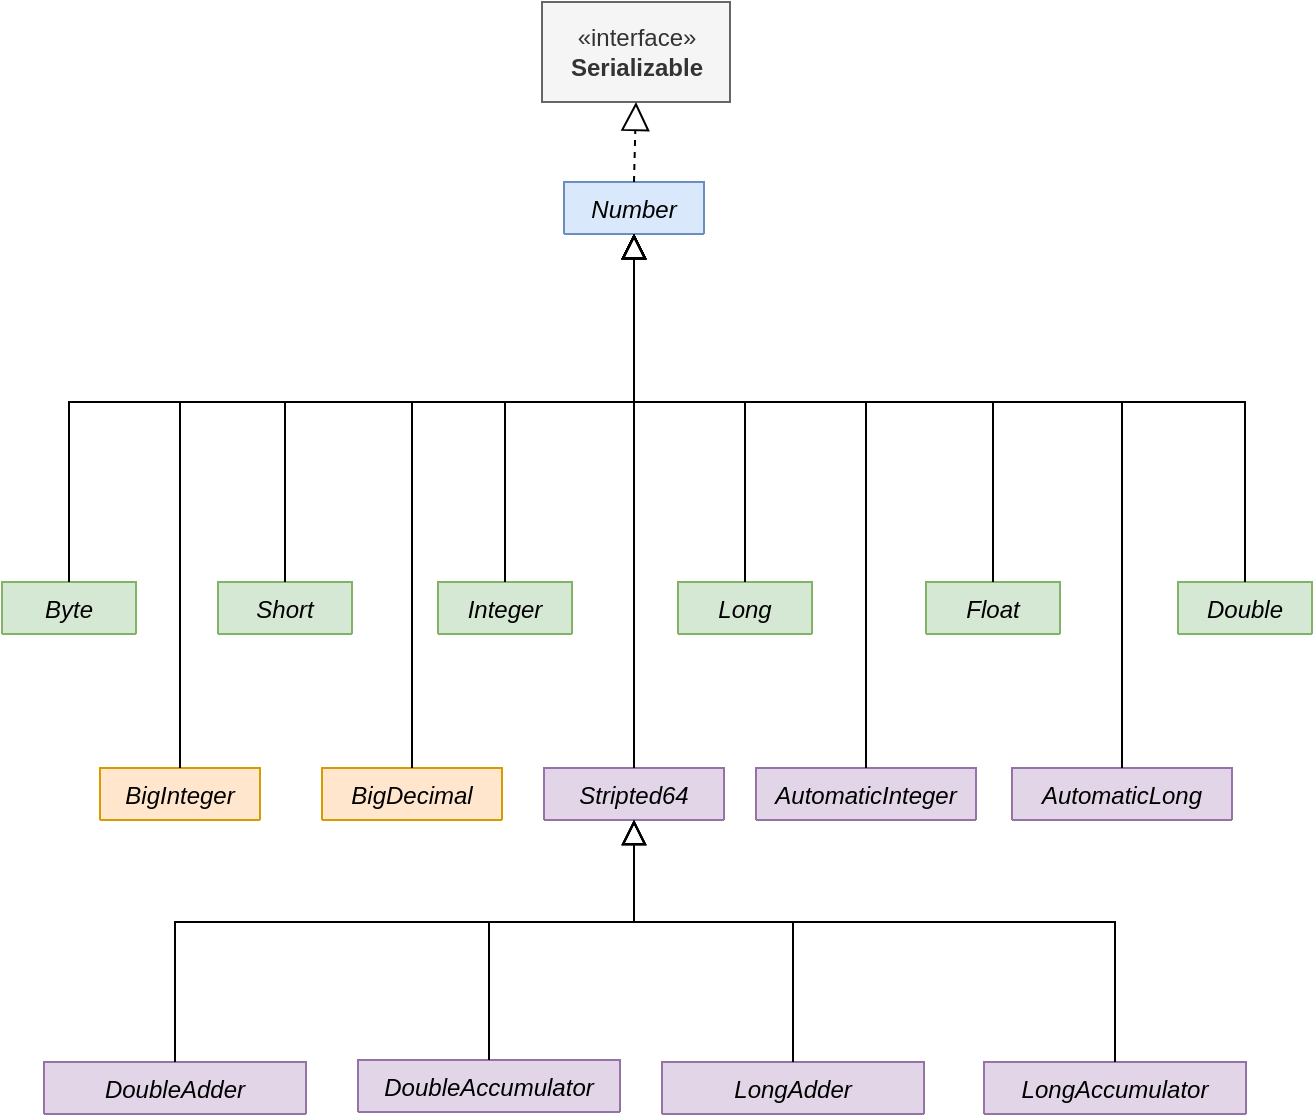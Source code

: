 <mxfile version="20.5.2" type="github">
  <diagram id="C5RBs43oDa-KdzZeNtuy" name="Page-1">
    <mxGraphModel dx="946" dy="532" grid="1" gridSize="10" guides="1" tooltips="1" connect="1" arrows="1" fold="1" page="1" pageScale="1" pageWidth="827" pageHeight="1169" math="0" shadow="0">
      <root>
        <mxCell id="WIyWlLk6GJQsqaUBKTNV-0" />
        <mxCell id="WIyWlLk6GJQsqaUBKTNV-1" parent="WIyWlLk6GJQsqaUBKTNV-0" />
        <mxCell id="pLFm1Ss5g1nG4RSj5yaK-2" value="Number" style="swimlane;fontStyle=2;align=center;verticalAlign=top;childLayout=stackLayout;horizontal=1;startSize=30;horizontalStack=0;resizeParent=1;resizeLast=0;collapsible=1;marginBottom=0;rounded=0;shadow=0;strokeWidth=1;fillColor=#dae8fc;strokeColor=#6c8ebf;" parent="WIyWlLk6GJQsqaUBKTNV-1" vertex="1" collapsed="1">
          <mxGeometry x="330" y="230" width="70" height="26" as="geometry">
            <mxRectangle x="295" y="222" width="120" height="88" as="alternateBounds" />
          </mxGeometry>
        </mxCell>
        <mxCell id="pLFm1Ss5g1nG4RSj5yaK-6" value="Byte" style="swimlane;fontStyle=2;align=center;verticalAlign=top;childLayout=stackLayout;horizontal=1;startSize=26;horizontalStack=0;resizeParent=1;resizeLast=0;collapsible=1;marginBottom=0;rounded=0;shadow=0;strokeWidth=1;fillColor=#d5e8d4;strokeColor=#82b366;" parent="WIyWlLk6GJQsqaUBKTNV-1" vertex="1" collapsed="1">
          <mxGeometry x="49" y="430" width="67" height="26" as="geometry">
            <mxRectangle x="280" y="370" width="70" height="48" as="alternateBounds" />
          </mxGeometry>
        </mxCell>
        <mxCell id="pLFm1Ss5g1nG4RSj5yaK-9" value="Short" style="swimlane;fontStyle=2;align=center;verticalAlign=top;childLayout=stackLayout;horizontal=1;startSize=26;horizontalStack=0;resizeParent=1;resizeLast=0;collapsible=1;marginBottom=0;rounded=0;shadow=0;strokeWidth=1;fillColor=#d5e8d4;strokeColor=#82b366;swimlaneLine=1;" parent="WIyWlLk6GJQsqaUBKTNV-1" vertex="1" collapsed="1">
          <mxGeometry x="157" y="430" width="67" height="26" as="geometry">
            <mxRectangle x="280" y="370" width="70" height="48" as="alternateBounds" />
          </mxGeometry>
        </mxCell>
        <mxCell id="pLFm1Ss5g1nG4RSj5yaK-11" value="Integer" style="swimlane;fontStyle=2;align=center;verticalAlign=top;childLayout=stackLayout;horizontal=1;startSize=26;horizontalStack=0;resizeParent=1;resizeLast=0;collapsible=1;marginBottom=0;rounded=0;shadow=0;strokeWidth=1;fillColor=#d5e8d4;strokeColor=#82b366;" parent="WIyWlLk6GJQsqaUBKTNV-1" vertex="1" collapsed="1">
          <mxGeometry x="267" y="430" width="67" height="26" as="geometry">
            <mxRectangle x="280" y="370" width="70" height="48" as="alternateBounds" />
          </mxGeometry>
        </mxCell>
        <mxCell id="pLFm1Ss5g1nG4RSj5yaK-12" value="Long" style="swimlane;fontStyle=2;align=center;verticalAlign=top;childLayout=stackLayout;horizontal=1;startSize=26;horizontalStack=0;resizeParent=1;resizeLast=0;collapsible=1;marginBottom=0;rounded=0;shadow=0;strokeWidth=1;fillColor=#d5e8d4;strokeColor=#82b366;" parent="WIyWlLk6GJQsqaUBKTNV-1" vertex="1" collapsed="1">
          <mxGeometry x="387" y="430" width="67" height="26" as="geometry">
            <mxRectangle x="387" y="430" width="70" height="48" as="alternateBounds" />
          </mxGeometry>
        </mxCell>
        <mxCell id="pLFm1Ss5g1nG4RSj5yaK-13" value="Float" style="swimlane;fontStyle=2;align=center;verticalAlign=top;childLayout=stackLayout;horizontal=1;startSize=26;horizontalStack=0;resizeParent=1;resizeLast=0;collapsible=1;marginBottom=0;rounded=0;shadow=0;strokeWidth=1;fillColor=#d5e8d4;strokeColor=#82b366;" parent="WIyWlLk6GJQsqaUBKTNV-1" vertex="1" collapsed="1">
          <mxGeometry x="511" y="430" width="67" height="26" as="geometry">
            <mxRectangle x="280" y="370" width="70" height="48" as="alternateBounds" />
          </mxGeometry>
        </mxCell>
        <mxCell id="pLFm1Ss5g1nG4RSj5yaK-14" value="Double" style="swimlane;fontStyle=2;align=center;verticalAlign=top;childLayout=stackLayout;horizontal=1;startSize=26;horizontalStack=0;resizeParent=1;resizeLast=0;collapsible=1;marginBottom=0;rounded=0;shadow=0;strokeWidth=1;fillColor=#d5e8d4;strokeColor=#82b366;" parent="WIyWlLk6GJQsqaUBKTNV-1" vertex="1" collapsed="1">
          <mxGeometry x="637" y="430" width="67" height="26" as="geometry">
            <mxRectangle x="280" y="370" width="70" height="48" as="alternateBounds" />
          </mxGeometry>
        </mxCell>
        <mxCell id="pLFm1Ss5g1nG4RSj5yaK-15" value="" style="endArrow=block;endSize=10;endFill=0;shadow=0;strokeWidth=1;rounded=0;edgeStyle=elbowEdgeStyle;elbow=vertical;entryX=0.5;entryY=1;entryDx=0;entryDy=0;exitX=0.5;exitY=0;exitDx=0;exitDy=0;" parent="WIyWlLk6GJQsqaUBKTNV-1" source="pLFm1Ss5g1nG4RSj5yaK-11" target="pLFm1Ss5g1nG4RSj5yaK-2" edge="1">
          <mxGeometry width="160" relative="1" as="geometry">
            <mxPoint x="310" y="420" as="sourcePoint" />
            <mxPoint x="365" y="336" as="targetPoint" />
            <Array as="points">
              <mxPoint x="350" y="340" />
            </Array>
          </mxGeometry>
        </mxCell>
        <mxCell id="pLFm1Ss5g1nG4RSj5yaK-16" value="" style="endArrow=block;endSize=10;endFill=0;shadow=0;strokeWidth=1;rounded=0;edgeStyle=elbowEdgeStyle;elbow=vertical;exitX=0.5;exitY=0;exitDx=0;exitDy=0;entryX=0.5;entryY=1;entryDx=0;entryDy=0;" parent="WIyWlLk6GJQsqaUBKTNV-1" source="pLFm1Ss5g1nG4RSj5yaK-12" target="pLFm1Ss5g1nG4RSj5yaK-2" edge="1">
          <mxGeometry width="160" relative="1" as="geometry">
            <mxPoint x="320.5" y="440" as="sourcePoint" />
            <mxPoint x="360" y="330" as="targetPoint" />
            <Array as="points">
              <mxPoint x="400" y="340" />
            </Array>
          </mxGeometry>
        </mxCell>
        <mxCell id="pLFm1Ss5g1nG4RSj5yaK-17" value="" style="endArrow=block;endSize=10;endFill=0;shadow=0;strokeWidth=1;rounded=0;edgeStyle=elbowEdgeStyle;elbow=vertical;exitX=0.5;exitY=0;exitDx=0;exitDy=0;entryX=0.5;entryY=1;entryDx=0;entryDy=0;" parent="WIyWlLk6GJQsqaUBKTNV-1" source="pLFm1Ss5g1nG4RSj5yaK-13" target="pLFm1Ss5g1nG4RSj5yaK-2" edge="1">
          <mxGeometry width="160" relative="1" as="geometry">
            <mxPoint x="420.5" y="440" as="sourcePoint" />
            <mxPoint x="365" y="336" as="targetPoint" />
            <Array as="points">
              <mxPoint x="460" y="340" />
            </Array>
          </mxGeometry>
        </mxCell>
        <mxCell id="pLFm1Ss5g1nG4RSj5yaK-18" value="" style="endArrow=block;endSize=10;endFill=0;shadow=0;strokeWidth=1;rounded=0;edgeStyle=elbowEdgeStyle;elbow=vertical;exitX=0.5;exitY=0;exitDx=0;exitDy=0;entryX=0.5;entryY=1;entryDx=0;entryDy=0;" parent="WIyWlLk6GJQsqaUBKTNV-1" source="pLFm1Ss5g1nG4RSj5yaK-14" target="pLFm1Ss5g1nG4RSj5yaK-2" edge="1">
          <mxGeometry width="160" relative="1" as="geometry">
            <mxPoint x="530.5" y="440" as="sourcePoint" />
            <mxPoint x="360" y="330" as="targetPoint" />
            <Array as="points">
              <mxPoint x="510" y="340" />
            </Array>
          </mxGeometry>
        </mxCell>
        <mxCell id="wzh3kh-bKe-XAfiuhADE-0" value="«interface»&lt;br&gt;&lt;b&gt;Serializable&lt;/b&gt;" style="html=1;fillColor=#f5f5f5;fontColor=#333333;strokeColor=#666666;" parent="WIyWlLk6GJQsqaUBKTNV-1" vertex="1">
          <mxGeometry x="319" y="140" width="94" height="50" as="geometry" />
        </mxCell>
        <mxCell id="wzh3kh-bKe-XAfiuhADE-1" value="" style="endArrow=block;dashed=1;endFill=0;endSize=12;html=1;rounded=0;fontColor=#FFFFFF;exitX=0.5;exitY=0;exitDx=0;exitDy=0;entryX=0.5;entryY=1;entryDx=0;entryDy=0;" parent="WIyWlLk6GJQsqaUBKTNV-1" source="pLFm1Ss5g1nG4RSj5yaK-2" target="wzh3kh-bKe-XAfiuhADE-0" edge="1">
          <mxGeometry width="160" relative="1" as="geometry">
            <mxPoint x="330" y="280" as="sourcePoint" />
            <mxPoint x="490" y="280" as="targetPoint" />
          </mxGeometry>
        </mxCell>
        <mxCell id="8" value="BigInteger" style="swimlane;fontStyle=2;align=center;verticalAlign=top;childLayout=stackLayout;horizontal=1;startSize=26;horizontalStack=0;resizeParent=1;resizeLast=0;collapsible=1;marginBottom=0;rounded=0;shadow=0;strokeWidth=1;fillColor=#ffe6cc;strokeColor=#d79b00;" parent="WIyWlLk6GJQsqaUBKTNV-1" vertex="1" collapsed="1">
          <mxGeometry x="98" y="523" width="80" height="26" as="geometry">
            <mxRectangle x="280" y="370" width="70" height="48" as="alternateBounds" />
          </mxGeometry>
        </mxCell>
        <mxCell id="9" value="BigDecimal" style="swimlane;fontStyle=2;align=center;verticalAlign=top;childLayout=stackLayout;horizontal=1;startSize=26;horizontalStack=0;resizeParent=1;resizeLast=0;collapsible=1;marginBottom=0;rounded=0;shadow=0;strokeWidth=1;fillColor=#ffe6cc;strokeColor=#d79b00;" parent="WIyWlLk6GJQsqaUBKTNV-1" vertex="1" collapsed="1">
          <mxGeometry x="209" y="523" width="90" height="26" as="geometry">
            <mxRectangle x="280" y="370" width="70" height="48" as="alternateBounds" />
          </mxGeometry>
        </mxCell>
        <mxCell id="12" value="" style="endArrow=block;endSize=10;endFill=0;shadow=0;strokeWidth=1;rounded=0;edgeStyle=elbowEdgeStyle;elbow=vertical;entryX=0.5;entryY=1;entryDx=0;entryDy=0;exitX=0.5;exitY=0;exitDx=0;exitDy=0;" parent="WIyWlLk6GJQsqaUBKTNV-1" source="9" target="pLFm1Ss5g1nG4RSj5yaK-2" edge="1">
          <mxGeometry width="160" relative="1" as="geometry">
            <mxPoint x="373" y="520" as="sourcePoint" />
            <mxPoint x="405" y="266" as="targetPoint" />
            <Array as="points">
              <mxPoint x="360" y="340" />
              <mxPoint x="360" y="420" />
              <mxPoint x="360" y="400" />
              <mxPoint x="360" y="350" />
            </Array>
          </mxGeometry>
        </mxCell>
        <mxCell id="13" value="" style="endArrow=block;endSize=10;endFill=0;shadow=0;strokeWidth=1;rounded=0;edgeStyle=elbowEdgeStyle;elbow=vertical;entryX=0.5;entryY=1;entryDx=0;entryDy=0;exitX=0.5;exitY=0;exitDx=0;exitDy=0;" parent="WIyWlLk6GJQsqaUBKTNV-1" source="8" target="pLFm1Ss5g1nG4RSj5yaK-2" edge="1">
          <mxGeometry width="160" relative="1" as="geometry">
            <mxPoint x="360.5" y="533" as="sourcePoint" />
            <mxPoint x="405" y="266" as="targetPoint" />
            <Array as="points">
              <mxPoint x="320" y="340" />
              <mxPoint x="370" y="430" />
              <mxPoint x="370" y="410" />
              <mxPoint x="370" y="360" />
            </Array>
          </mxGeometry>
        </mxCell>
        <mxCell id="17" value="" style="endArrow=block;endSize=10;endFill=0;shadow=0;strokeWidth=1;rounded=0;edgeStyle=elbowEdgeStyle;elbow=vertical;entryX=0.5;entryY=1;entryDx=0;entryDy=0;exitX=0.5;exitY=0;exitDx=0;exitDy=0;" parent="WIyWlLk6GJQsqaUBKTNV-1" source="pLFm1Ss5g1nG4RSj5yaK-9" target="pLFm1Ss5g1nG4RSj5yaK-2" edge="1">
          <mxGeometry width="160" relative="1" as="geometry">
            <mxPoint x="251" y="533" as="sourcePoint" />
            <mxPoint x="375" y="266" as="targetPoint" />
            <Array as="points">
              <mxPoint x="290" y="340" />
              <mxPoint x="380" y="440" />
              <mxPoint x="380" y="420" />
              <mxPoint x="380" y="370" />
            </Array>
          </mxGeometry>
        </mxCell>
        <mxCell id="18" value="" style="endArrow=block;endSize=10;endFill=0;shadow=0;strokeWidth=1;rounded=0;edgeStyle=elbowEdgeStyle;elbow=vertical;entryX=0.5;entryY=1;entryDx=0;entryDy=0;exitX=0.5;exitY=0;exitDx=0;exitDy=0;" parent="WIyWlLk6GJQsqaUBKTNV-1" source="pLFm1Ss5g1nG4RSj5yaK-6" target="pLFm1Ss5g1nG4RSj5yaK-2" edge="1">
          <mxGeometry width="160" relative="1" as="geometry">
            <mxPoint x="210.5" y="440.0" as="sourcePoint" />
            <mxPoint x="375" y="266" as="targetPoint" />
            <Array as="points">
              <mxPoint x="160" y="340" />
              <mxPoint x="300" y="350" />
              <mxPoint x="390" y="450" />
              <mxPoint x="390" y="430" />
              <mxPoint x="390" y="380" />
            </Array>
          </mxGeometry>
        </mxCell>
        <mxCell id="19" value="Stripted64" style="swimlane;fontStyle=2;align=center;verticalAlign=top;childLayout=stackLayout;horizontal=1;startSize=26;horizontalStack=0;resizeParent=1;resizeLast=0;collapsible=1;marginBottom=0;rounded=0;shadow=0;strokeWidth=1;fillColor=#e1d5e7;strokeColor=#9673a6;" parent="WIyWlLk6GJQsqaUBKTNV-1" vertex="1" collapsed="1">
          <mxGeometry x="320" y="523" width="90" height="26" as="geometry">
            <mxRectangle x="280" y="370" width="70" height="48" as="alternateBounds" />
          </mxGeometry>
        </mxCell>
        <mxCell id="20" value="AutomaticInteger" style="swimlane;fontStyle=2;align=center;verticalAlign=top;childLayout=stackLayout;horizontal=1;startSize=26;horizontalStack=0;resizeParent=1;resizeLast=0;collapsible=1;marginBottom=0;rounded=0;shadow=0;strokeWidth=1;fillColor=#e1d5e7;strokeColor=#9673a6;" parent="WIyWlLk6GJQsqaUBKTNV-1" vertex="1" collapsed="1">
          <mxGeometry x="426" y="523" width="110" height="26" as="geometry">
            <mxRectangle x="280" y="370" width="70" height="48" as="alternateBounds" />
          </mxGeometry>
        </mxCell>
        <mxCell id="21" value="AutomaticLong" style="swimlane;fontStyle=2;align=center;verticalAlign=top;childLayout=stackLayout;horizontal=1;startSize=26;horizontalStack=0;resizeParent=1;resizeLast=0;collapsible=1;marginBottom=0;rounded=0;shadow=0;strokeWidth=1;fillColor=#e1d5e7;strokeColor=#9673a6;" parent="WIyWlLk6GJQsqaUBKTNV-1" vertex="1" collapsed="1">
          <mxGeometry x="554" y="523" width="110" height="26" as="geometry">
            <mxRectangle x="280" y="370" width="70" height="48" as="alternateBounds" />
          </mxGeometry>
        </mxCell>
        <mxCell id="22" value="" style="endArrow=block;endSize=10;endFill=0;shadow=0;strokeWidth=1;rounded=0;edgeStyle=elbowEdgeStyle;elbow=vertical;entryX=0.5;entryY=1;entryDx=0;entryDy=0;exitX=0.5;exitY=0;exitDx=0;exitDy=0;" parent="WIyWlLk6GJQsqaUBKTNV-1" source="19" target="pLFm1Ss5g1nG4RSj5yaK-2" edge="1">
          <mxGeometry width="160" relative="1" as="geometry">
            <mxPoint x="320.5" y="440.0" as="sourcePoint" />
            <mxPoint x="375" y="266" as="targetPoint" />
            <Array as="points">
              <mxPoint x="360" y="350" />
            </Array>
          </mxGeometry>
        </mxCell>
        <mxCell id="23" value="" style="endArrow=block;endSize=10;endFill=0;shadow=0;strokeWidth=1;rounded=0;edgeStyle=elbowEdgeStyle;elbow=vertical;entryX=0.5;entryY=1;entryDx=0;entryDy=0;exitX=0.5;exitY=0;exitDx=0;exitDy=0;" parent="WIyWlLk6GJQsqaUBKTNV-1" source="20" target="pLFm1Ss5g1nG4RSj5yaK-2" edge="1">
          <mxGeometry width="160" relative="1" as="geometry">
            <mxPoint x="375" y="533" as="sourcePoint" />
            <mxPoint x="375" y="266" as="targetPoint" />
            <Array as="points">
              <mxPoint x="420" y="340" />
            </Array>
          </mxGeometry>
        </mxCell>
        <mxCell id="24" value="" style="endArrow=block;endSize=10;endFill=0;shadow=0;strokeWidth=1;rounded=0;edgeStyle=elbowEdgeStyle;elbow=vertical;entryX=0.5;entryY=1;entryDx=0;entryDy=0;exitX=0.5;exitY=0;exitDx=0;exitDy=0;" parent="WIyWlLk6GJQsqaUBKTNV-1" source="21" target="pLFm1Ss5g1nG4RSj5yaK-2" edge="1">
          <mxGeometry width="160" relative="1" as="geometry">
            <mxPoint x="491" y="533" as="sourcePoint" />
            <mxPoint x="375" y="266" as="targetPoint" />
            <Array as="points">
              <mxPoint x="490" y="340" />
            </Array>
          </mxGeometry>
        </mxCell>
        <mxCell id="25" value="DoubleAdder" style="swimlane;fontStyle=2;align=center;verticalAlign=top;childLayout=stackLayout;horizontal=1;startSize=26;horizontalStack=0;resizeParent=1;resizeLast=0;collapsible=1;marginBottom=0;rounded=0;shadow=0;strokeWidth=1;fillColor=#e1d5e7;strokeColor=#9673a6;" parent="WIyWlLk6GJQsqaUBKTNV-1" vertex="1" collapsed="1">
          <mxGeometry x="70" y="670" width="131" height="26" as="geometry">
            <mxRectangle x="280" y="370" width="70" height="48" as="alternateBounds" />
          </mxGeometry>
        </mxCell>
        <mxCell id="26" value="DoubleAccumulator" style="swimlane;fontStyle=2;align=center;verticalAlign=top;childLayout=stackLayout;horizontal=1;startSize=26;horizontalStack=0;resizeParent=1;resizeLast=0;collapsible=1;marginBottom=0;rounded=0;shadow=0;strokeWidth=1;fillColor=#e1d5e7;strokeColor=#9673a6;" parent="WIyWlLk6GJQsqaUBKTNV-1" vertex="1" collapsed="1">
          <mxGeometry x="227" y="669" width="131" height="26" as="geometry">
            <mxRectangle x="280" y="370" width="70" height="48" as="alternateBounds" />
          </mxGeometry>
        </mxCell>
        <mxCell id="27" value="LongAdder" style="swimlane;fontStyle=2;align=center;verticalAlign=top;childLayout=stackLayout;horizontal=1;startSize=26;horizontalStack=0;resizeParent=1;resizeLast=0;collapsible=1;marginBottom=0;rounded=0;shadow=0;strokeWidth=1;fillColor=#e1d5e7;strokeColor=#9673a6;" parent="WIyWlLk6GJQsqaUBKTNV-1" vertex="1" collapsed="1">
          <mxGeometry x="379" y="670" width="131" height="26" as="geometry">
            <mxRectangle x="280" y="370" width="70" height="48" as="alternateBounds" />
          </mxGeometry>
        </mxCell>
        <mxCell id="28" value="LongAccumulator" style="swimlane;fontStyle=2;align=center;verticalAlign=top;childLayout=stackLayout;horizontal=1;startSize=26;horizontalStack=0;resizeParent=1;resizeLast=0;collapsible=1;marginBottom=0;rounded=0;shadow=0;strokeWidth=1;fillColor=#e1d5e7;strokeColor=#9673a6;" parent="WIyWlLk6GJQsqaUBKTNV-1" vertex="1" collapsed="1">
          <mxGeometry x="540" y="670" width="131" height="26" as="geometry">
            <mxRectangle x="280" y="370" width="70" height="48" as="alternateBounds" />
          </mxGeometry>
        </mxCell>
        <mxCell id="29" value="" style="endArrow=block;endSize=10;endFill=0;shadow=0;strokeWidth=1;rounded=0;edgeStyle=elbowEdgeStyle;elbow=vertical;entryX=0.5;entryY=1;entryDx=0;entryDy=0;exitX=0.5;exitY=0;exitDx=0;exitDy=0;" parent="WIyWlLk6GJQsqaUBKTNV-1" source="25" target="19" edge="1">
          <mxGeometry width="160" relative="1" as="geometry">
            <mxPoint x="148" y="533" as="sourcePoint" />
            <mxPoint x="375" y="266" as="targetPoint" />
            <Array as="points">
              <mxPoint x="280" y="600" />
              <mxPoint x="380" y="440" />
              <mxPoint x="380" y="420" />
              <mxPoint x="380" y="370" />
            </Array>
          </mxGeometry>
        </mxCell>
        <mxCell id="30" value="" style="endArrow=block;endSize=10;endFill=0;shadow=0;strokeWidth=1;rounded=0;edgeStyle=elbowEdgeStyle;elbow=vertical;entryX=0.5;entryY=1;entryDx=0;entryDy=0;exitX=0.5;exitY=0;exitDx=0;exitDy=0;" parent="WIyWlLk6GJQsqaUBKTNV-1" source="26" target="19" edge="1">
          <mxGeometry width="160" relative="1" as="geometry">
            <mxPoint x="145.5" y="680" as="sourcePoint" />
            <mxPoint x="375" y="559.0" as="targetPoint" />
            <Array as="points">
              <mxPoint x="330" y="600" />
              <mxPoint x="290" y="610" />
              <mxPoint x="390" y="450" />
              <mxPoint x="390" y="430" />
              <mxPoint x="390" y="380" />
            </Array>
          </mxGeometry>
        </mxCell>
        <mxCell id="31" value="" style="endArrow=block;endSize=10;endFill=0;shadow=0;strokeWidth=1;rounded=0;edgeStyle=elbowEdgeStyle;elbow=vertical;exitX=0.5;exitY=0;exitDx=0;exitDy=0;entryX=0.5;entryY=1;entryDx=0;entryDy=0;" parent="WIyWlLk6GJQsqaUBKTNV-1" source="27" target="19" edge="1">
          <mxGeometry width="160" relative="1" as="geometry">
            <mxPoint x="302.5" y="679" as="sourcePoint" />
            <mxPoint x="370" y="550" as="targetPoint" />
            <Array as="points">
              <mxPoint x="410" y="600" />
              <mxPoint x="300" y="620" />
              <mxPoint x="400" y="460" />
              <mxPoint x="400" y="440" />
              <mxPoint x="400" y="390" />
            </Array>
          </mxGeometry>
        </mxCell>
        <mxCell id="32" value="" style="endArrow=block;endSize=10;endFill=0;shadow=0;strokeWidth=1;rounded=0;edgeStyle=elbowEdgeStyle;elbow=vertical;exitX=0.5;exitY=0;exitDx=0;exitDy=0;entryX=0.5;entryY=1;entryDx=0;entryDy=0;" parent="WIyWlLk6GJQsqaUBKTNV-1" source="28" target="19" edge="1">
          <mxGeometry width="160" relative="1" as="geometry">
            <mxPoint x="454.5" y="680" as="sourcePoint" />
            <mxPoint x="375" y="559" as="targetPoint" />
            <Array as="points">
              <mxPoint x="490" y="600" />
              <mxPoint x="310" y="630" />
              <mxPoint x="410" y="470" />
              <mxPoint x="410" y="450" />
              <mxPoint x="410" y="400" />
            </Array>
          </mxGeometry>
        </mxCell>
      </root>
    </mxGraphModel>
  </diagram>
</mxfile>
